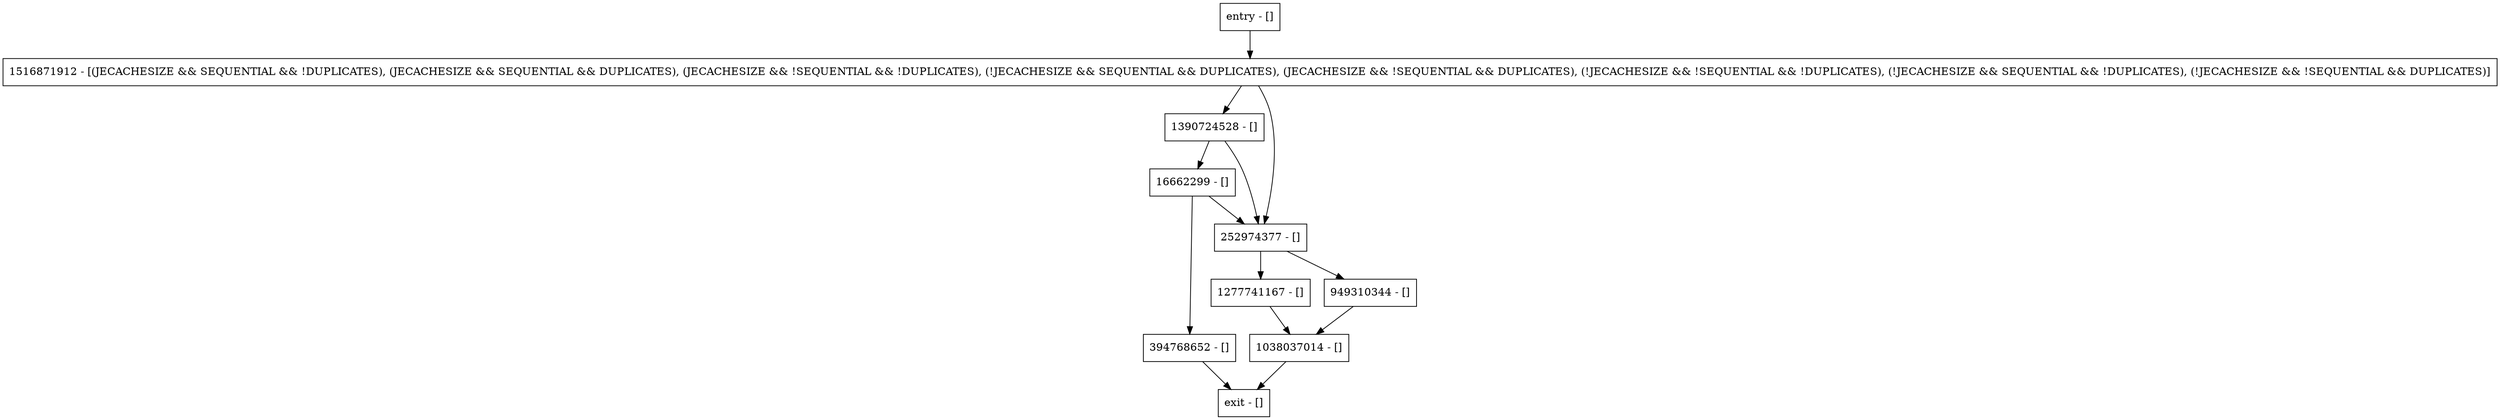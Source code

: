 digraph isBINDelta {
node [shape=record];
1516871912 [label="1516871912 - [(JECACHESIZE && SEQUENTIAL && !DUPLICATES), (JECACHESIZE && SEQUENTIAL && DUPLICATES), (JECACHESIZE && !SEQUENTIAL && !DUPLICATES), (!JECACHESIZE && SEQUENTIAL && DUPLICATES), (JECACHESIZE && !SEQUENTIAL && DUPLICATES), (!JECACHESIZE && !SEQUENTIAL && !DUPLICATES), (!JECACHESIZE && SEQUENTIAL && !DUPLICATES), (!JECACHESIZE && !SEQUENTIAL && DUPLICATES)]"];
entry [label="entry - []"];
exit [label="exit - []"];
949310344 [label="949310344 - []"];
16662299 [label="16662299 - []"];
1390724528 [label="1390724528 - []"];
252974377 [label="252974377 - []"];
1277741167 [label="1277741167 - []"];
394768652 [label="394768652 - []"];
1038037014 [label="1038037014 - []"];
entry;
exit;
1516871912 -> 1390724528;
1516871912 -> 252974377;
entry -> 1516871912;
949310344 -> 1038037014;
16662299 -> 252974377;
16662299 -> 394768652;
1390724528 -> 16662299;
1390724528 -> 252974377;
252974377 -> 949310344;
252974377 -> 1277741167;
1277741167 -> 1038037014;
394768652 -> exit;
1038037014 -> exit;
}
